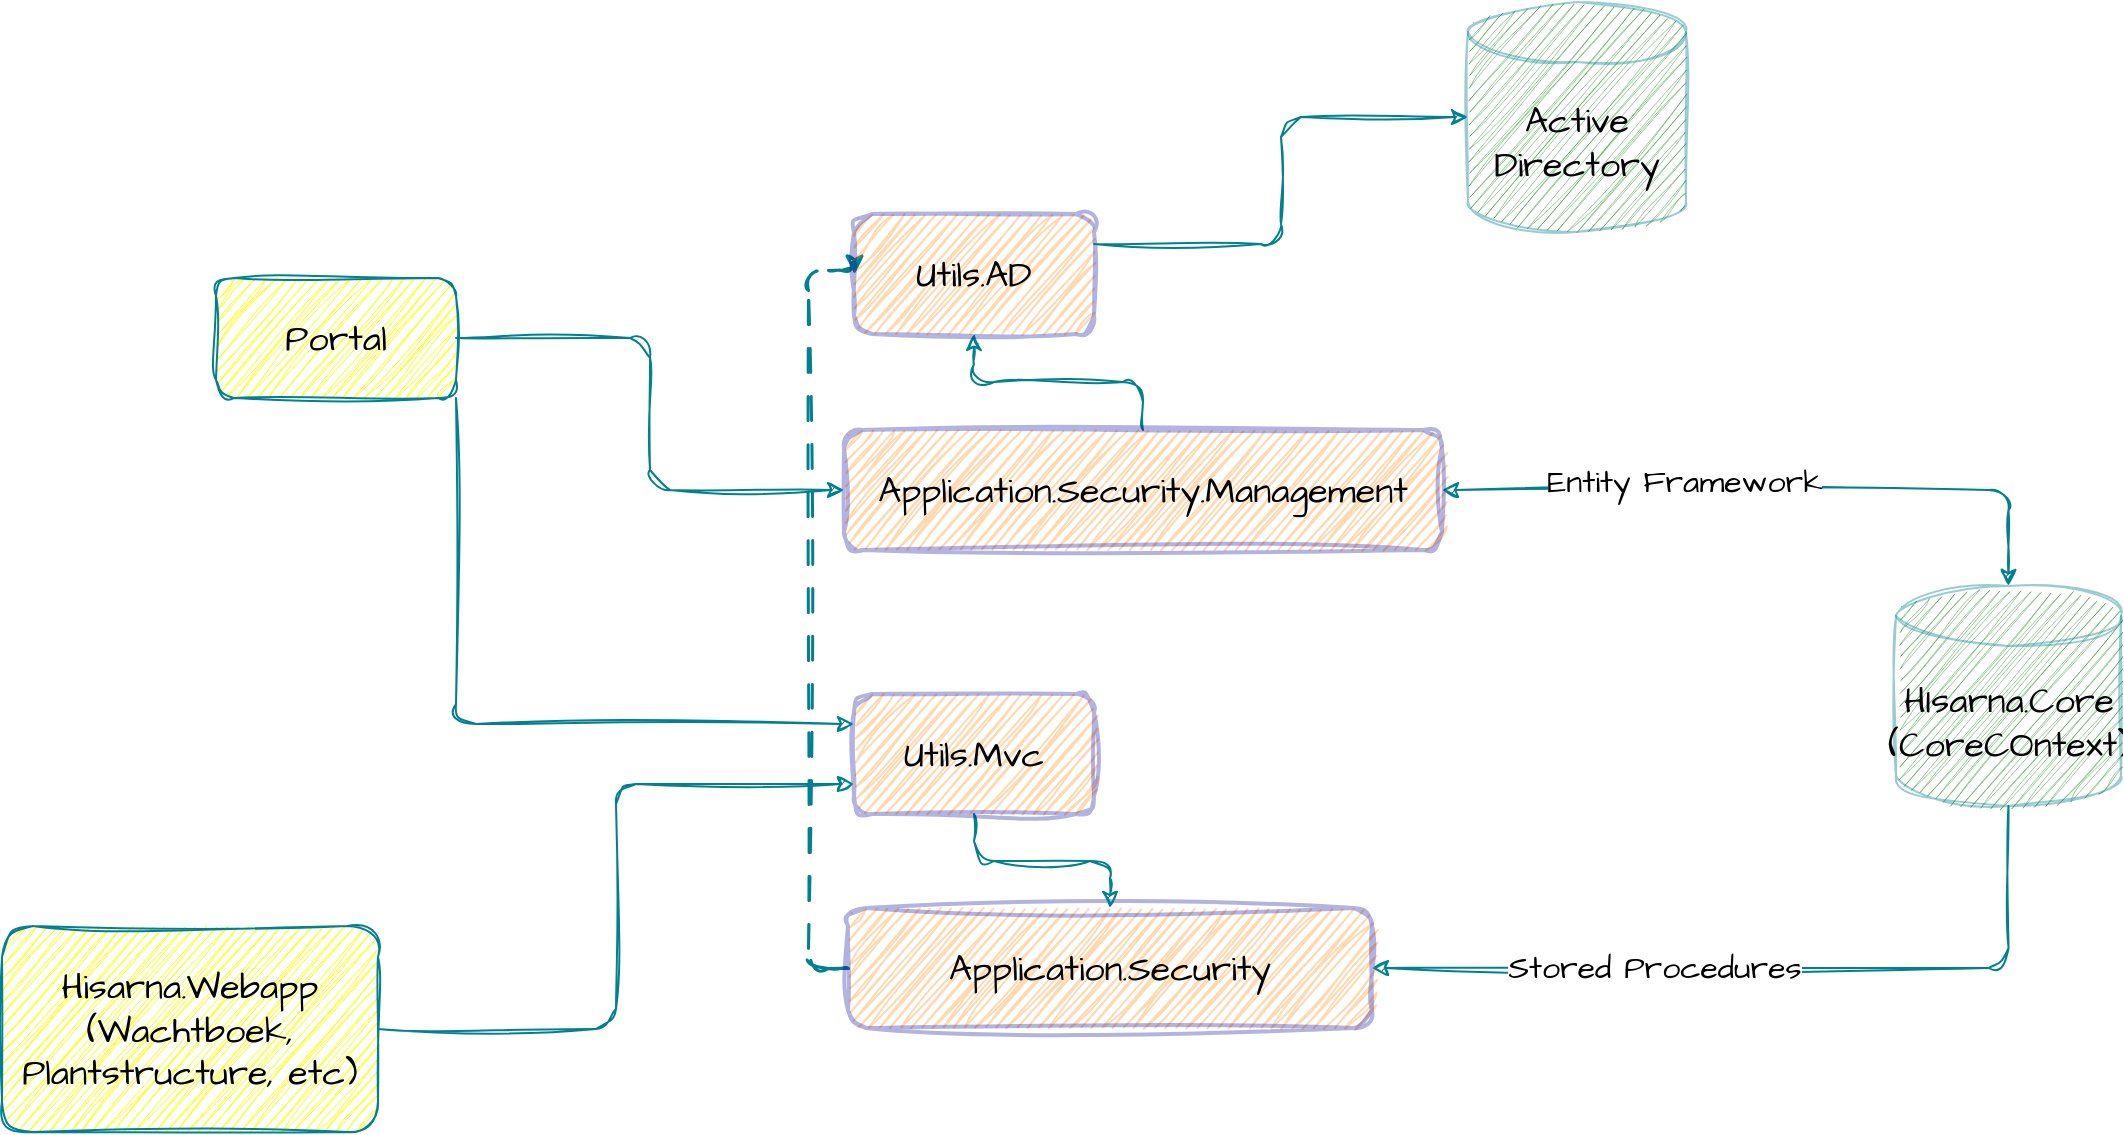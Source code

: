 <mxfile version="24.4.4" type="github">
  <diagram name="Pagina-1" id="mwvZFhLqi_4R-zlfRmPy">
    <mxGraphModel dx="1674" dy="1137" grid="0" gridSize="10" guides="1" tooltips="1" connect="1" arrows="1" fold="1" page="0" pageScale="1" pageWidth="827" pageHeight="1169" math="0" shadow="0">
      <root>
        <mxCell id="0" />
        <mxCell id="1" parent="0" />
        <mxCell id="lm-91KbfVehlCaEgiLmT-8" style="edgeStyle=orthogonalEdgeStyle;rounded=1;sketch=1;hachureGap=4;jiggle=2;curveFitting=1;orthogonalLoop=1;jettySize=auto;html=1;exitX=1;exitY=0.5;exitDx=0;exitDy=0;strokeColor=#028090;fontFamily=Architects Daughter;fontSource=https%3A%2F%2Ffonts.googleapis.com%2Fcss%3Ffamily%3DArchitects%2BDaughter;fontColor=#000000;fillColor=#F45B69;startArrow=classic;startFill=1;fontSize=18;" edge="1" parent="1" source="lm-91KbfVehlCaEgiLmT-1" target="lm-91KbfVehlCaEgiLmT-6">
          <mxGeometry relative="1" as="geometry" />
        </mxCell>
        <mxCell id="lm-91KbfVehlCaEgiLmT-11" value="Entity Framework" style="edgeLabel;html=1;align=center;verticalAlign=middle;resizable=0;points=[];rounded=1;sketch=1;hachureGap=4;jiggle=2;curveFitting=1;strokeColor=#028090;fontFamily=Architects Daughter;fontSource=https%3A%2F%2Ffonts.googleapis.com%2Fcss%3Ffamily%3DArchitects%2BDaughter;fontColor=#000000;fillColor=#F45B69;fontSize=16;" vertex="1" connectable="0" parent="lm-91KbfVehlCaEgiLmT-8">
          <mxGeometry x="-0.271" y="4" relative="1" as="geometry">
            <mxPoint as="offset" />
          </mxGeometry>
        </mxCell>
        <mxCell id="lm-91KbfVehlCaEgiLmT-12" style="edgeStyle=orthogonalEdgeStyle;rounded=1;sketch=1;hachureGap=4;jiggle=2;curveFitting=1;orthogonalLoop=1;jettySize=auto;html=1;exitX=0.5;exitY=0;exitDx=0;exitDy=0;entryX=0.5;entryY=1;entryDx=0;entryDy=0;strokeColor=#028090;fontFamily=Architects Daughter;fontSource=https%3A%2F%2Ffonts.googleapis.com%2Fcss%3Ffamily%3DArchitects%2BDaughter;fontColor=#000000;fillColor=#F45B69;fontSize=18;" edge="1" parent="1" source="lm-91KbfVehlCaEgiLmT-1" target="lm-91KbfVehlCaEgiLmT-4">
          <mxGeometry relative="1" as="geometry" />
        </mxCell>
        <mxCell id="lm-91KbfVehlCaEgiLmT-1" value="&lt;font style=&quot;font-size: 18px;&quot;&gt;Application.Security.Management&lt;/font&gt;" style="whiteSpace=wrap;html=1;sketch=1;hachureGap=4;jiggle=2;curveFitting=1;strokeColor=#070093;fontFamily=Architects Daughter;fontSource=https%3A%2F%2Ffonts.googleapis.com%2Fcss%3Ffamily%3DArchitects%2BDaughter;fontColor=#000000;fillColor=#ff8000;opacity=30;rounded=1;fontSize=18;strokeWidth=2;" vertex="1" parent="1">
          <mxGeometry x="255" y="184" width="299" height="60" as="geometry" />
        </mxCell>
        <mxCell id="lm-91KbfVehlCaEgiLmT-20" style="edgeStyle=orthogonalEdgeStyle;rounded=1;sketch=1;hachureGap=4;jiggle=2;curveFitting=1;orthogonalLoop=1;jettySize=auto;html=1;exitX=0;exitY=0.5;exitDx=0;exitDy=0;entryX=0;entryY=0.5;entryDx=0;entryDy=0;strokeColor=#028090;fontFamily=Architects Daughter;fontSource=https%3A%2F%2Ffonts.googleapis.com%2Fcss%3Ffamily%3DArchitects%2BDaughter;fontColor=#E4FDE1;fillColor=#F45B69;strokeWidth=1.5;dashed=1;dashPattern=8 8;" edge="1" parent="1" source="lm-91KbfVehlCaEgiLmT-2" target="lm-91KbfVehlCaEgiLmT-4">
          <mxGeometry relative="1" as="geometry">
            <Array as="points">
              <mxPoint x="237" y="453" />
              <mxPoint x="237" y="104" />
              <mxPoint x="260" y="104" />
            </Array>
          </mxGeometry>
        </mxCell>
        <mxCell id="lm-91KbfVehlCaEgiLmT-2" value="&lt;font style=&quot;font-size: 18px;&quot;&gt;Application.Security&lt;/font&gt;" style="whiteSpace=wrap;html=1;sketch=1;hachureGap=4;jiggle=2;curveFitting=1;strokeColor=#070093;fontFamily=Architects Daughter;fontSource=https%3A%2F%2Ffonts.googleapis.com%2Fcss%3Ffamily%3DArchitects%2BDaughter;fontColor=#000000;fillColor=#ff8000;opacity=30;rounded=1;fontSize=18;strokeWidth=2;" vertex="1" parent="1">
          <mxGeometry x="257" y="423" width="262" height="60" as="geometry" />
        </mxCell>
        <mxCell id="lm-91KbfVehlCaEgiLmT-13" style="edgeStyle=orthogonalEdgeStyle;rounded=1;sketch=1;hachureGap=4;jiggle=2;curveFitting=1;orthogonalLoop=1;jettySize=auto;html=1;exitX=0.5;exitY=1;exitDx=0;exitDy=0;strokeColor=#028090;fontFamily=Architects Daughter;fontSource=https%3A%2F%2Ffonts.googleapis.com%2Fcss%3Ffamily%3DArchitects%2BDaughter;fontColor=#000000;fillColor=#F45B69;fontSize=18;" edge="1" parent="1" source="lm-91KbfVehlCaEgiLmT-3" target="lm-91KbfVehlCaEgiLmT-2">
          <mxGeometry relative="1" as="geometry" />
        </mxCell>
        <mxCell id="lm-91KbfVehlCaEgiLmT-3" value="&lt;font style=&quot;font-size: 18px;&quot;&gt;Utils.Mvc&lt;/font&gt;" style="whiteSpace=wrap;html=1;sketch=1;hachureGap=4;jiggle=2;curveFitting=1;strokeColor=#070093;fontFamily=Architects Daughter;fontSource=https%3A%2F%2Ffonts.googleapis.com%2Fcss%3Ffamily%3DArchitects%2BDaughter;fontColor=#000000;fillColor=#ff8000;opacity=30;rounded=1;fontSize=18;strokeWidth=2;" vertex="1" parent="1">
          <mxGeometry x="260" y="316" width="120" height="60" as="geometry" />
        </mxCell>
        <mxCell id="lm-91KbfVehlCaEgiLmT-4" value="&lt;font style=&quot;font-size: 18px;&quot;&gt;Utils.AD&lt;/font&gt;" style="whiteSpace=wrap;html=1;sketch=1;hachureGap=4;jiggle=2;curveFitting=1;strokeColor=#070093;fontFamily=Architects Daughter;fontSource=https%3A%2F%2Ffonts.googleapis.com%2Fcss%3Ffamily%3DArchitects%2BDaughter;fontColor=#000000;fillColor=#ff8000;opacity=30;rounded=1;fontSize=18;strokeWidth=2;" vertex="1" parent="1">
          <mxGeometry x="260" y="76" width="120" height="60" as="geometry" />
        </mxCell>
        <mxCell id="lm-91KbfVehlCaEgiLmT-5" value="Active Directory" style="shape=cylinder3;whiteSpace=wrap;html=1;boundedLbl=1;backgroundOutline=1;size=15;sketch=1;hachureGap=4;jiggle=2;curveFitting=1;strokeColor=#028090;fontFamily=Architects Daughter;fontSource=https%3A%2F%2Ffonts.googleapis.com%2Fcss%3Ffamily%3DArchitects%2BDaughter;fontColor=#000000;fillColor=#008000;rounded=1;fontSize=18;opacity=40;" vertex="1" parent="1">
          <mxGeometry x="567" y="-30" width="109" height="115" as="geometry" />
        </mxCell>
        <mxCell id="lm-91KbfVehlCaEgiLmT-6" value="&lt;div style=&quot;font-size: 18px;&quot;&gt;HIsarna.Core&lt;/div&gt;&lt;div style=&quot;font-size: 18px;&quot;&gt;(CoreCOntext)&lt;br style=&quot;font-size: 18px;&quot;&gt;&lt;/div&gt;" style="shape=cylinder3;whiteSpace=wrap;html=1;boundedLbl=1;backgroundOutline=1;size=15;sketch=1;hachureGap=4;jiggle=2;curveFitting=1;strokeColor=#028090;fontFamily=Architects Daughter;fontSource=https%3A%2F%2Ffonts.googleapis.com%2Fcss%3Ffamily%3DArchitects%2BDaughter;fontColor=#000000;fillColor=#008000;rounded=1;fontSize=18;opacity=40;" vertex="1" parent="1">
          <mxGeometry x="781" y="262" width="112.5" height="110" as="geometry" />
        </mxCell>
        <mxCell id="lm-91KbfVehlCaEgiLmT-7" style="edgeStyle=orthogonalEdgeStyle;rounded=1;sketch=1;hachureGap=4;jiggle=2;curveFitting=1;orthogonalLoop=1;jettySize=auto;html=1;exitX=1;exitY=0.25;exitDx=0;exitDy=0;entryX=0;entryY=0.5;entryDx=0;entryDy=0;entryPerimeter=0;strokeColor=#028090;fontFamily=Architects Daughter;fontSource=https%3A%2F%2Ffonts.googleapis.com%2Fcss%3Ffamily%3DArchitects%2BDaughter;fontColor=#000000;fillColor=#F45B69;curved=0;fontSize=18;" edge="1" parent="1" source="lm-91KbfVehlCaEgiLmT-4" target="lm-91KbfVehlCaEgiLmT-5">
          <mxGeometry relative="1" as="geometry" />
        </mxCell>
        <mxCell id="lm-91KbfVehlCaEgiLmT-9" style="edgeStyle=orthogonalEdgeStyle;rounded=1;sketch=1;hachureGap=4;jiggle=2;curveFitting=1;orthogonalLoop=1;jettySize=auto;html=1;exitX=1;exitY=0.5;exitDx=0;exitDy=0;entryX=0.5;entryY=1;entryDx=0;entryDy=0;entryPerimeter=0;strokeColor=#028090;fontFamily=Architects Daughter;fontSource=https%3A%2F%2Ffonts.googleapis.com%2Fcss%3Ffamily%3DArchitects%2BDaughter;fontColor=#000000;fillColor=#F45B69;startArrow=classic;startFill=1;endArrow=none;endFill=0;fontSize=18;" edge="1" parent="1" source="lm-91KbfVehlCaEgiLmT-2" target="lm-91KbfVehlCaEgiLmT-6">
          <mxGeometry relative="1" as="geometry" />
        </mxCell>
        <mxCell id="lm-91KbfVehlCaEgiLmT-10" value="Stored Procedures" style="edgeLabel;html=1;align=center;verticalAlign=middle;resizable=0;points=[];rounded=1;sketch=1;hachureGap=4;jiggle=2;curveFitting=1;strokeColor=#028090;fontFamily=Architects Daughter;fontSource=https%3A%2F%2Ffonts.googleapis.com%2Fcss%3Ffamily%3DArchitects%2BDaughter;fontColor=#000000;fillColor=#F45B69;fontSize=16;" vertex="1" connectable="0" parent="lm-91KbfVehlCaEgiLmT-9">
          <mxGeometry x="-0.293" relative="1" as="geometry">
            <mxPoint as="offset" />
          </mxGeometry>
        </mxCell>
        <mxCell id="lm-91KbfVehlCaEgiLmT-16" style="edgeStyle=orthogonalEdgeStyle;rounded=1;sketch=1;hachureGap=4;jiggle=2;curveFitting=1;orthogonalLoop=1;jettySize=auto;html=1;entryX=0;entryY=0.5;entryDx=0;entryDy=0;strokeColor=#028090;fontFamily=Architects Daughter;fontSource=https%3A%2F%2Ffonts.googleapis.com%2Fcss%3Ffamily%3DArchitects%2BDaughter;fontColor=#E4FDE1;fillColor=#F45B69;" edge="1" parent="1" source="lm-91KbfVehlCaEgiLmT-14" target="lm-91KbfVehlCaEgiLmT-1">
          <mxGeometry relative="1" as="geometry" />
        </mxCell>
        <mxCell id="lm-91KbfVehlCaEgiLmT-17" style="edgeStyle=orthogonalEdgeStyle;rounded=1;sketch=1;hachureGap=4;jiggle=2;curveFitting=1;orthogonalLoop=1;jettySize=auto;html=1;exitX=1;exitY=1;exitDx=0;exitDy=0;entryX=0;entryY=0.25;entryDx=0;entryDy=0;strokeColor=#028090;fontFamily=Architects Daughter;fontSource=https%3A%2F%2Ffonts.googleapis.com%2Fcss%3Ffamily%3DArchitects%2BDaughter;fontColor=#E4FDE1;fillColor=#F45B69;" edge="1" parent="1" source="lm-91KbfVehlCaEgiLmT-14" target="lm-91KbfVehlCaEgiLmT-3">
          <mxGeometry relative="1" as="geometry" />
        </mxCell>
        <mxCell id="lm-91KbfVehlCaEgiLmT-14" value="Portal" style="whiteSpace=wrap;html=1;rounded=1;sketch=1;hachureGap=4;jiggle=2;curveFitting=1;strokeColor=#028090;fontFamily=Architects Daughter;fontSource=https%3A%2F%2Ffonts.googleapis.com%2Fcss%3Ffamily%3DArchitects%2BDaughter;fontColor=#000000;fillColor=#ffff00;fontSize=18;" vertex="1" parent="1">
          <mxGeometry x="-59" y="108" width="120" height="60" as="geometry" />
        </mxCell>
        <mxCell id="lm-91KbfVehlCaEgiLmT-18" style="edgeStyle=orthogonalEdgeStyle;rounded=1;sketch=1;hachureGap=4;jiggle=2;curveFitting=1;orthogonalLoop=1;jettySize=auto;html=1;entryX=0;entryY=0.75;entryDx=0;entryDy=0;strokeColor=#028090;fontFamily=Architects Daughter;fontSource=https%3A%2F%2Ffonts.googleapis.com%2Fcss%3Ffamily%3DArchitects%2BDaughter;fontColor=#E4FDE1;fillColor=#F45B69;" edge="1" parent="1" source="lm-91KbfVehlCaEgiLmT-15" target="lm-91KbfVehlCaEgiLmT-3">
          <mxGeometry relative="1" as="geometry" />
        </mxCell>
        <mxCell id="lm-91KbfVehlCaEgiLmT-15" value="&lt;div style=&quot;font-size: 18px;&quot;&gt;Hisarna.Webapp&lt;/div&gt;&lt;div style=&quot;font-size: 18px;&quot;&gt;(Wachtboek, Plantstructure, etc)&lt;br style=&quot;font-size: 18px;&quot;&gt;&lt;/div&gt;" style="whiteSpace=wrap;html=1;rounded=1;sketch=1;hachureGap=4;jiggle=2;curveFitting=1;strokeColor=#028090;fontFamily=Architects Daughter;fontSource=https%3A%2F%2Ffonts.googleapis.com%2Fcss%3Ffamily%3DArchitects%2BDaughter;fontColor=#000000;fillColor=#ffff00;fontSize=18;" vertex="1" parent="1">
          <mxGeometry x="-166" y="432" width="188" height="103" as="geometry" />
        </mxCell>
      </root>
    </mxGraphModel>
  </diagram>
</mxfile>
